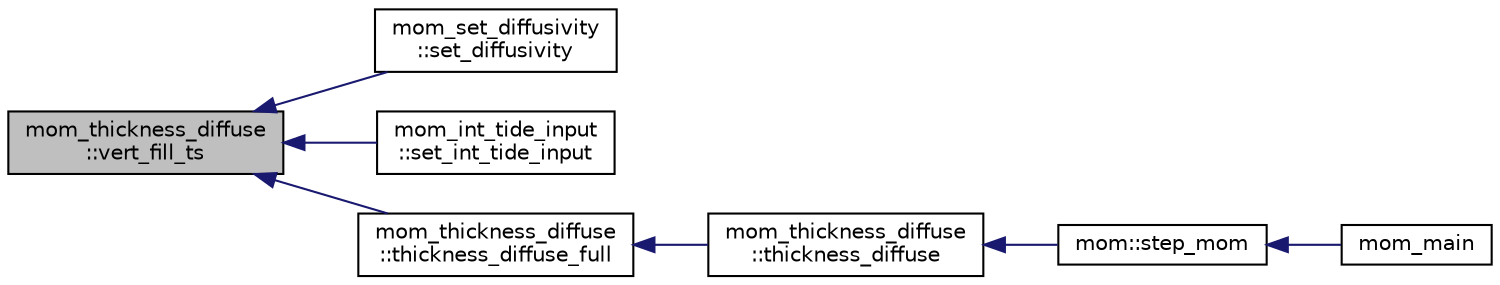 digraph "mom_thickness_diffuse::vert_fill_ts"
{
 // INTERACTIVE_SVG=YES
  edge [fontname="Helvetica",fontsize="10",labelfontname="Helvetica",labelfontsize="10"];
  node [fontname="Helvetica",fontsize="10",shape=record];
  rankdir="LR";
  Node42 [label="mom_thickness_diffuse\l::vert_fill_ts",height=0.2,width=0.4,color="black", fillcolor="grey75", style="filled", fontcolor="black"];
  Node42 -> Node43 [dir="back",color="midnightblue",fontsize="10",style="solid",fontname="Helvetica"];
  Node43 [label="mom_set_diffusivity\l::set_diffusivity",height=0.2,width=0.4,color="black", fillcolor="white", style="filled",URL="$namespacemom__set__diffusivity.html#a8b1f646393f0ec717ca690e4f04d96e8"];
  Node42 -> Node44 [dir="back",color="midnightblue",fontsize="10",style="solid",fontname="Helvetica"];
  Node44 [label="mom_int_tide_input\l::set_int_tide_input",height=0.2,width=0.4,color="black", fillcolor="white", style="filled",URL="$namespacemom__int__tide__input.html#a085f75d081e7a3091ad5bdfe91858714"];
  Node42 -> Node45 [dir="back",color="midnightblue",fontsize="10",style="solid",fontname="Helvetica"];
  Node45 [label="mom_thickness_diffuse\l::thickness_diffuse_full",height=0.2,width=0.4,color="black", fillcolor="white", style="filled",URL="$namespacemom__thickness__diffuse.html#a6124aede8bd3c29c433090de1619235b",tooltip="Calculates parameterized layer transports for use in the continuity equation. Fluxes are limited to g..."];
  Node45 -> Node46 [dir="back",color="midnightblue",fontsize="10",style="solid",fontname="Helvetica"];
  Node46 [label="mom_thickness_diffuse\l::thickness_diffuse",height=0.2,width=0.4,color="black", fillcolor="white", style="filled",URL="$namespacemom__thickness__diffuse.html#a9506f374762ce6d5d12424a9314fad2f",tooltip="Calculates thickness diffusion coefficients and applies thickness diffusion to layer thicknesses..."];
  Node46 -> Node47 [dir="back",color="midnightblue",fontsize="10",style="solid",fontname="Helvetica"];
  Node47 [label="mom::step_mom",height=0.2,width=0.4,color="black", fillcolor="white", style="filled",URL="$namespacemom.html#a4c8332b095c6d295084089aa6b3b678a",tooltip="This subroutine orchestrates the time stepping of MOM. The adiabatic dynamics are stepped by calls to..."];
  Node47 -> Node48 [dir="back",color="midnightblue",fontsize="10",style="solid",fontname="Helvetica"];
  Node48 [label="mom_main",height=0.2,width=0.4,color="black", fillcolor="white", style="filled",URL="$MOM__driver_8F90.html#a08fffeb2d8e8acbf9ed4609be6d258c6"];
}

